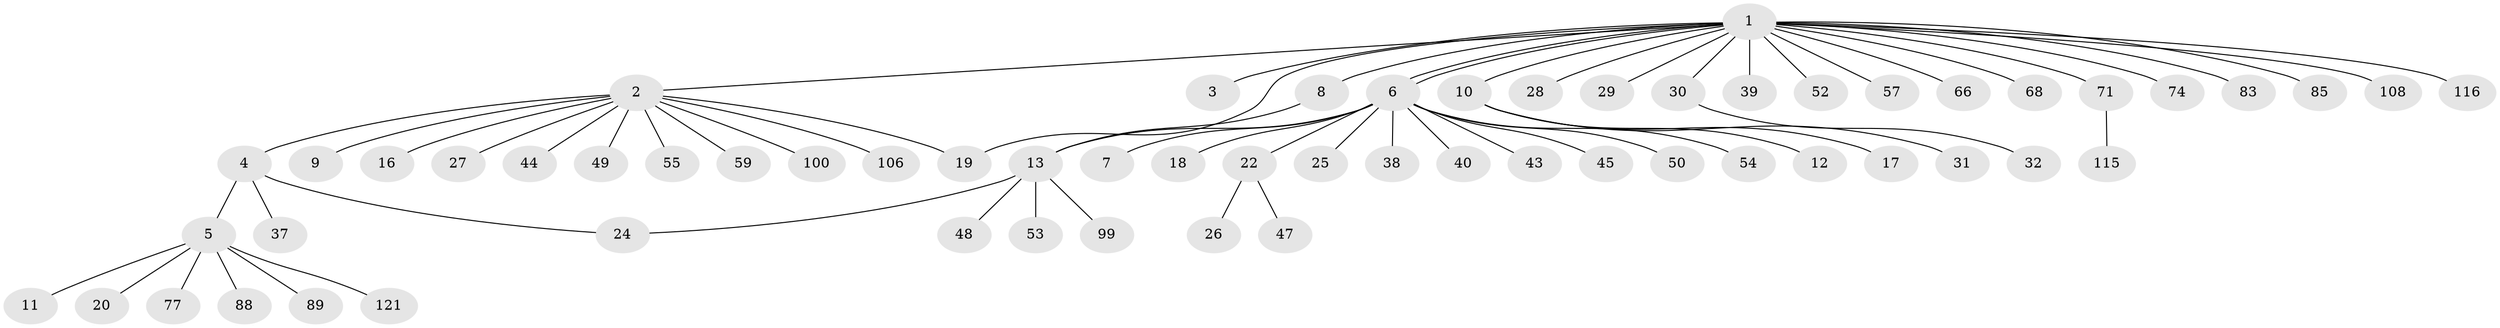 // original degree distribution, {21: 0.00819672131147541, 12: 0.00819672131147541, 2: 0.18032786885245902, 5: 0.03278688524590164, 7: 0.00819672131147541, 14: 0.00819672131147541, 3: 0.06557377049180328, 4: 0.05737704918032787, 1: 0.6229508196721312, 6: 0.00819672131147541}
// Generated by graph-tools (version 1.1) at 2025/14/03/09/25 04:14:39]
// undirected, 61 vertices, 64 edges
graph export_dot {
graph [start="1"]
  node [color=gray90,style=filled];
  1;
  2;
  3 [super="+114"];
  4 [super="+69+95"];
  5;
  6 [super="+14"];
  7 [super="+61+79"];
  8 [super="+33+104"];
  9 [super="+110"];
  10 [super="+21"];
  11 [super="+97"];
  12;
  13 [super="+107+15"];
  16 [super="+119+70"];
  17;
  18;
  19;
  20;
  22 [super="+42+51+46"];
  24;
  25 [super="+56"];
  26 [super="+65+73"];
  27;
  28 [super="+60"];
  29;
  30;
  31 [super="+75+102+105"];
  32;
  37 [super="+111"];
  38;
  39 [super="+90+109+62"];
  40;
  43 [super="+80"];
  44 [super="+98"];
  45;
  47 [super="+64"];
  48;
  49;
  50 [super="+84"];
  52;
  53;
  54;
  55;
  57;
  59;
  66;
  68;
  71 [super="+120+93+82"];
  74;
  77;
  83;
  85;
  88;
  89;
  99;
  100;
  106;
  108;
  115;
  116;
  121;
  1 -- 2;
  1 -- 3;
  1 -- 6;
  1 -- 6;
  1 -- 8;
  1 -- 10;
  1 -- 19;
  1 -- 28;
  1 -- 29;
  1 -- 30;
  1 -- 39;
  1 -- 52;
  1 -- 57;
  1 -- 66;
  1 -- 68;
  1 -- 71;
  1 -- 74;
  1 -- 83;
  1 -- 85;
  1 -- 108;
  1 -- 116;
  2 -- 4;
  2 -- 9;
  2 -- 16;
  2 -- 19;
  2 -- 27;
  2 -- 44;
  2 -- 49;
  2 -- 55;
  2 -- 59;
  2 -- 100;
  2 -- 106;
  4 -- 5;
  4 -- 37;
  4 -- 24;
  5 -- 11;
  5 -- 20;
  5 -- 77;
  5 -- 88;
  5 -- 89;
  5 -- 121;
  6 -- 7 [weight=2];
  6 -- 18;
  6 -- 22;
  6 -- 25;
  6 -- 38;
  6 -- 40;
  6 -- 43;
  6 -- 45;
  6 -- 50;
  6 -- 54;
  6 -- 13;
  8 -- 13;
  10 -- 12;
  10 -- 17;
  10 -- 31;
  13 -- 48;
  13 -- 99;
  13 -- 53;
  13 -- 24;
  22 -- 26;
  22 -- 47;
  30 -- 32;
  71 -- 115;
}
